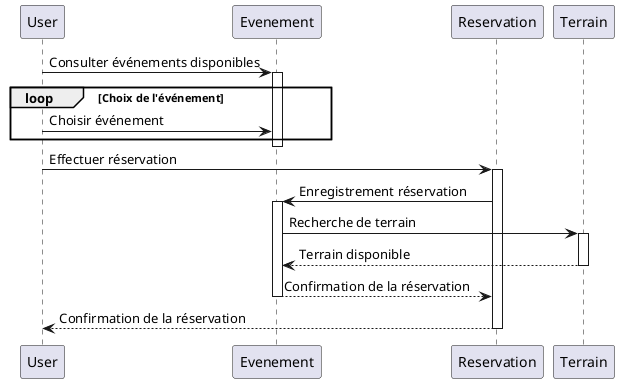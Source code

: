 @startuml

participant User
participant "Evenement" as EvenementEntity
participant "Reservation" as ReservationEntity
participant "Terrain" as TerrainEntity

User -> EvenementEntity: Consulter événements disponibles
activate EvenementEntity
loop Choix de l'événement
    User -> EvenementEntity: Choisir événement
end
deactivate EvenementEntity

User -> ReservationEntity: Effectuer réservation
activate ReservationEntity
ReservationEntity -> EvenementEntity: Enregistrement réservation
activate EvenementEntity
EvenementEntity -> TerrainEntity: Recherche de terrain
activate TerrainEntity
TerrainEntity --> EvenementEntity: Terrain disponible
deactivate TerrainEntity
EvenementEntity --> ReservationEntity: Confirmation de la réservation
deactivate EvenementEntity
ReservationEntity --> User: Confirmation de la réservation
deactivate ReservationEntity

@enduml
